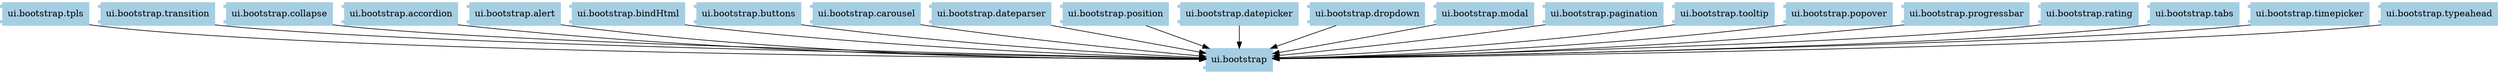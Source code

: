 digraph dependencies {
  node[shape="component",style="filled",colorscheme=paired12]


    node[shape="component"]
    "ui.bootstrap"[label="ui.bootstrap", color=1]

    
      "ui.bootstrap.tpls"[label="ui.bootstrap.tpls", color=1]
      "ui.bootstrap.tpls" -> "ui.bootstrap"
    
      "ui.bootstrap.transition"[label="ui.bootstrap.transition", color=1]
      "ui.bootstrap.transition" -> "ui.bootstrap"
    
      "ui.bootstrap.collapse"[label="ui.bootstrap.collapse", color=1]
      "ui.bootstrap.collapse" -> "ui.bootstrap"
    
      "ui.bootstrap.accordion"[label="ui.bootstrap.accordion", color=1]
      "ui.bootstrap.accordion" -> "ui.bootstrap"
    
      "ui.bootstrap.alert"[label="ui.bootstrap.alert", color=1]
      "ui.bootstrap.alert" -> "ui.bootstrap"
    
      "ui.bootstrap.bindHtml"[label="ui.bootstrap.bindHtml", color=1]
      "ui.bootstrap.bindHtml" -> "ui.bootstrap"
    
      "ui.bootstrap.buttons"[label="ui.bootstrap.buttons", color=1]
      "ui.bootstrap.buttons" -> "ui.bootstrap"
    
      "ui.bootstrap.carousel"[label="ui.bootstrap.carousel", color=1]
      "ui.bootstrap.carousel" -> "ui.bootstrap"
    
      "ui.bootstrap.dateparser"[label="ui.bootstrap.dateparser", color=1]
      "ui.bootstrap.dateparser" -> "ui.bootstrap"
    
      "ui.bootstrap.position"[label="ui.bootstrap.position", color=1]
      "ui.bootstrap.position" -> "ui.bootstrap"
    
      "ui.bootstrap.datepicker"[label="ui.bootstrap.datepicker", color=1]
      "ui.bootstrap.datepicker" -> "ui.bootstrap"
    
      "ui.bootstrap.dropdown"[label="ui.bootstrap.dropdown", color=1]
      "ui.bootstrap.dropdown" -> "ui.bootstrap"
    
      "ui.bootstrap.modal"[label="ui.bootstrap.modal", color=1]
      "ui.bootstrap.modal" -> "ui.bootstrap"
    
      "ui.bootstrap.pagination"[label="ui.bootstrap.pagination", color=1]
      "ui.bootstrap.pagination" -> "ui.bootstrap"
    
      "ui.bootstrap.tooltip"[label="ui.bootstrap.tooltip", color=1]
      "ui.bootstrap.tooltip" -> "ui.bootstrap"
    
      "ui.bootstrap.popover"[label="ui.bootstrap.popover", color=1]
      "ui.bootstrap.popover" -> "ui.bootstrap"
    
      "ui.bootstrap.progressbar"[label="ui.bootstrap.progressbar", color=1]
      "ui.bootstrap.progressbar" -> "ui.bootstrap"
    
      "ui.bootstrap.rating"[label="ui.bootstrap.rating", color=1]
      "ui.bootstrap.rating" -> "ui.bootstrap"
    
      "ui.bootstrap.tabs"[label="ui.bootstrap.tabs", color=1]
      "ui.bootstrap.tabs" -> "ui.bootstrap"
    
      "ui.bootstrap.timepicker"[label="ui.bootstrap.timepicker", color=1]
      "ui.bootstrap.timepicker" -> "ui.bootstrap"
    
      "ui.bootstrap.typeahead"[label="ui.bootstrap.typeahead", color=1]
      "ui.bootstrap.typeahead" -> "ui.bootstrap"
    


    node[shape="ellipse"]
    


    

    

    

    node[shape="cds"]
    

    









    node[shape="ellipse",style="filled", color=9]
    

    


    

    

    

    


}
